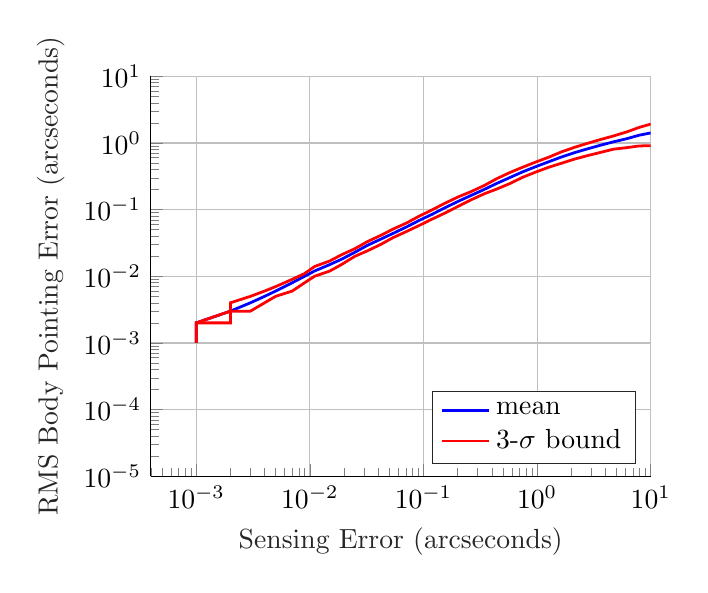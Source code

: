 % This file was created by matlab2tikz.
%
%The latest updates can be retrieved from
%  http://www.mathworks.com/matlabcentral/fileexchange/22022-matlab2tikz-matlab2tikz
%where you can also make suggestions and rate matlab2tikz.
%
\begin{tikzpicture}

\begin{axis}[%
width=2.5in,
height=2.0in,
at={(1.011in,0.642in)},
scale only axis,
xmode=log,
xmin=0.0,
xmax=10,
xminorticks=true,
xlabel style={font=\color{white!15!black}},
xlabel={Sensing Error (arcseconds)},
ymode=log,
ymin=1e-05,
ymax=10,
yminorticks=true,
ylabel style={font=\color{white!15!black}},
ylabel={RMS Body Pointing Error (arcseconds)},
axis background/.style={fill=white},
axis x line*=bottom,
axis y line*=left,
xmajorgrids,
% xminorgrids,
ymajorgrids,
% yminorgrids,
legend style={at={(0.97,0.03)}, anchor=south east, legend cell align=left, align=left, draw=white!15!black}
]
\addplot [color=blue, line width=1.0pt]
  table[row sep=crcr]{%
0.0	0.0\\
0.0	0.0\\
0.0	0.0\\
0.0	0.001\\
0.0	0.001\\
0.0	0.001\\
0.0	0.001\\
0.001	0.001\\
0.001	0.001\\
0.001	0.002\\
0.001	0.002\\
0.002	0.003\\
0.002	0.003\\
0.003	0.004\\
0.004	0.005\\
0.005	0.006\\
0.007	0.008\\
0.009	0.01\\
0.011	0.012\\
0.015	0.015\\
0.019	0.018\\
0.025	0.023\\
0.032	0.029\\
0.042	0.036\\
0.054	0.044\\
0.071	0.055\\
0.092	0.069\\
0.119	0.085\\
0.155	0.107\\
0.202	0.133\\
0.262	0.163\\
0.341	0.2\\
0.443	0.248\\
0.576	0.303\\
0.748	0.369\\
0.973	0.441\\
1.265	0.522\\
1.644	0.617\\
2.137	0.716\\
2.778	0.816\\
3.612	0.924\\
4.695	1.039\\
6.104	1.154\\
7.935	1.308\\
10.316	1.429\\
13.411	1.605\\
};
\addlegendentry{mean}

\addplot [color=red, line width=1.0pt]
  table[row sep=crcr]{%
0.0	4.127e-05\\
0.0	9.874e-05\\
0.0	0.0\\
0.0	0.0\\
0.0	0.0\\
0.0	0.001\\
0.0	0.001\\
0.001	0.001\\
0.001	0.001\\
0.001	0.001\\
0.001	0.002\\
0.002	0.002\\
0.002	0.003\\
0.003	0.003\\
0.004	0.004\\
0.005	0.005\\
0.007	0.006\\
0.009	0.008\\
0.011	0.01\\
0.015	0.012\\
0.019	0.015\\
0.025	0.02\\
0.032	0.024\\
0.042	0.03\\
0.054	0.038\\
0.071	0.047\\
0.092	0.058\\
0.119	0.072\\
0.155	0.089\\
0.202	0.112\\
0.262	0.14\\
0.341	0.172\\
0.443	0.204\\
0.576	0.246\\
0.748	0.306\\
0.973	0.366\\
1.265	0.432\\
1.644	0.497\\
2.137	0.573\\
2.778	0.646\\
3.612	0.721\\
4.695	0.806\\
6.104	0.849\\
7.935	0.902\\
10.316	0.91\\
13.411	0.948\\
};
\addlegendentry{3-$\sigma$ bound}

\addplot [color=red,  line width=1.0pt,forget plot]
  table[row sep=crcr]{%
0.0	0.001\\
0.0	0.001\\
0.0	0.001\\
0.0	0.001\\
0.0	0.001\\
0.0	0.001\\
0.0	0.001\\
0.001	0.001\\
0.001	0.002\\
0.001	0.002\\
0.001	0.002\\
0.002	0.003\\
0.002	0.004\\
0.003	0.005\\
0.004	0.006\\
0.005	0.007\\
0.007	0.009\\
0.009	0.011\\
0.011	0.014\\
0.015	0.017\\
0.019	0.021\\
0.025	0.026\\
0.032	0.033\\
0.042	0.041\\
0.054	0.051\\
0.071	0.063\\
0.092	0.08\\
0.119	0.099\\
0.155	0.125\\
0.202	0.155\\
0.262	0.186\\
0.341	0.229\\
0.443	0.292\\
0.576	0.36\\
0.748	0.433\\
0.973	0.517\\
1.265	0.611\\
1.644	0.736\\
2.137	0.86\\
2.778	0.987\\
3.612	1.126\\
4.695	1.272\\
6.104	1.458\\
7.935	1.713\\
10.316	1.948\\
13.411	2.262\\
};
\end{axis}
\end{tikzpicture}%